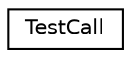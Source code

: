 digraph "Graphical Class Hierarchy"
{
 // INTERACTIVE_SVG=YES
  edge [fontname="Helvetica",fontsize="10",labelfontname="Helvetica",labelfontsize="10"];
  node [fontname="Helvetica",fontsize="10",shape=record];
  rankdir="LR";
  Node1 [label="TestCall",height=0.2,width=0.4,color="black", fillcolor="white", style="filled",URL="$classTestCall.html"];
}
